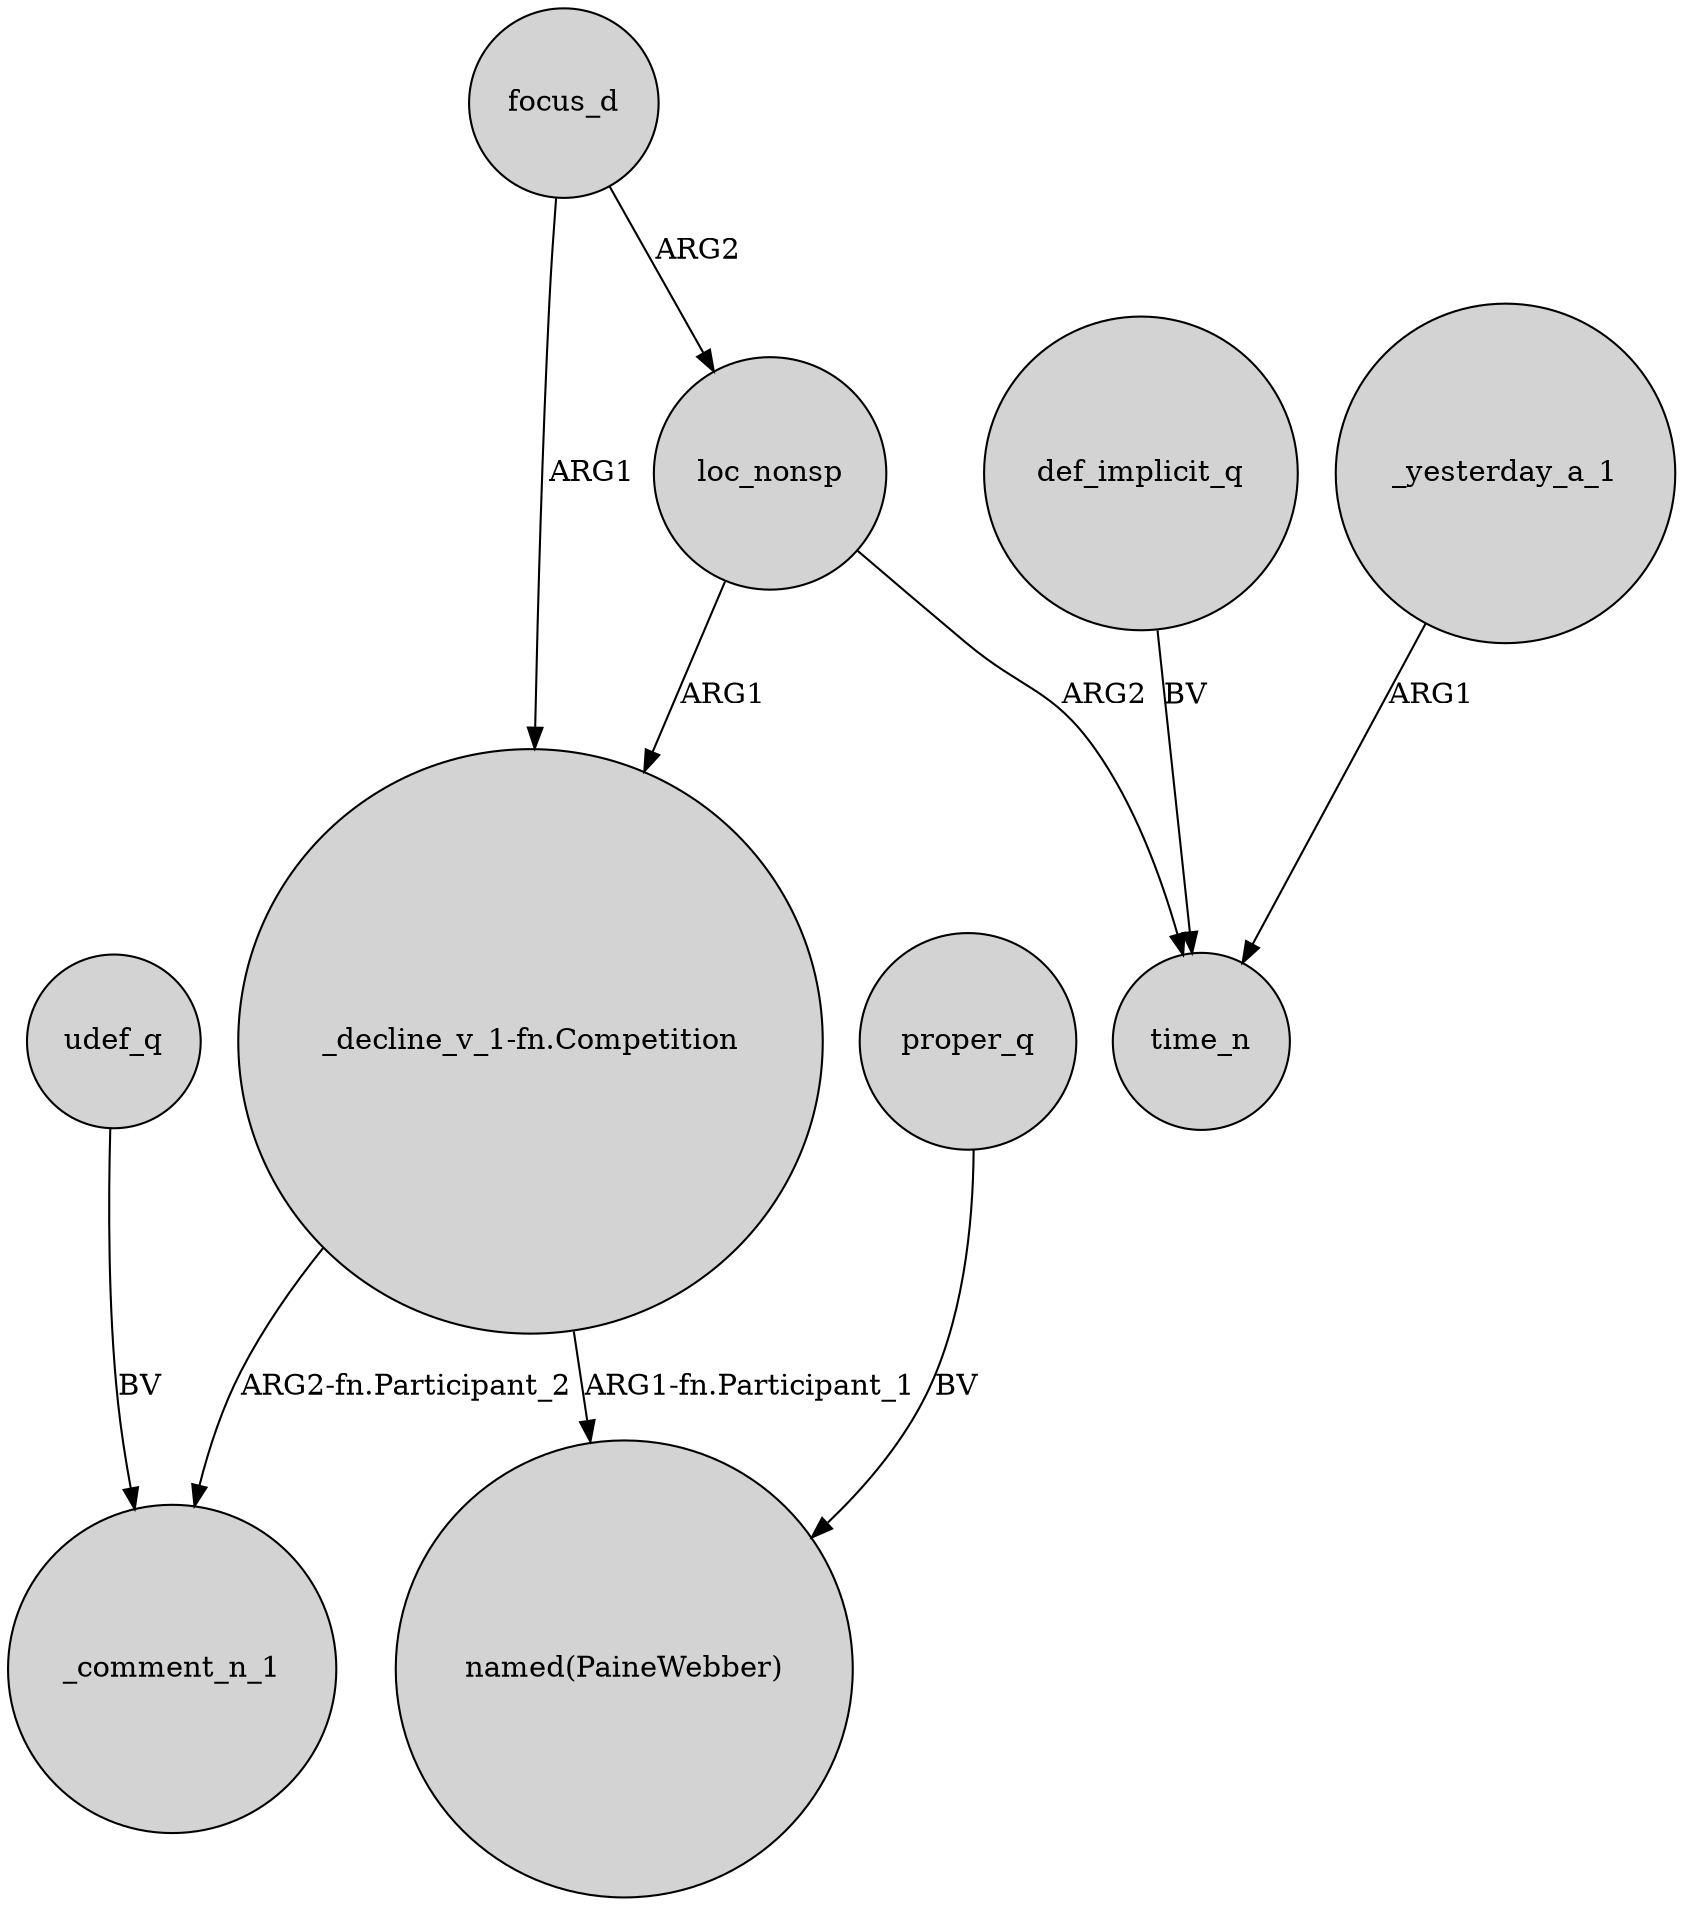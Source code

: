 digraph {
	node [shape=circle style=filled]
	"_decline_v_1-fn.Competition" -> _comment_n_1 [label="ARG2-fn.Participant_2"]
	focus_d -> "_decline_v_1-fn.Competition" [label=ARG1]
	_yesterday_a_1 -> time_n [label=ARG1]
	loc_nonsp -> time_n [label=ARG2]
	udef_q -> _comment_n_1 [label=BV]
	focus_d -> loc_nonsp [label=ARG2]
	proper_q -> "named(PaineWebber)" [label=BV]
	def_implicit_q -> time_n [label=BV]
	loc_nonsp -> "_decline_v_1-fn.Competition" [label=ARG1]
	"_decline_v_1-fn.Competition" -> "named(PaineWebber)" [label="ARG1-fn.Participant_1"]
}
